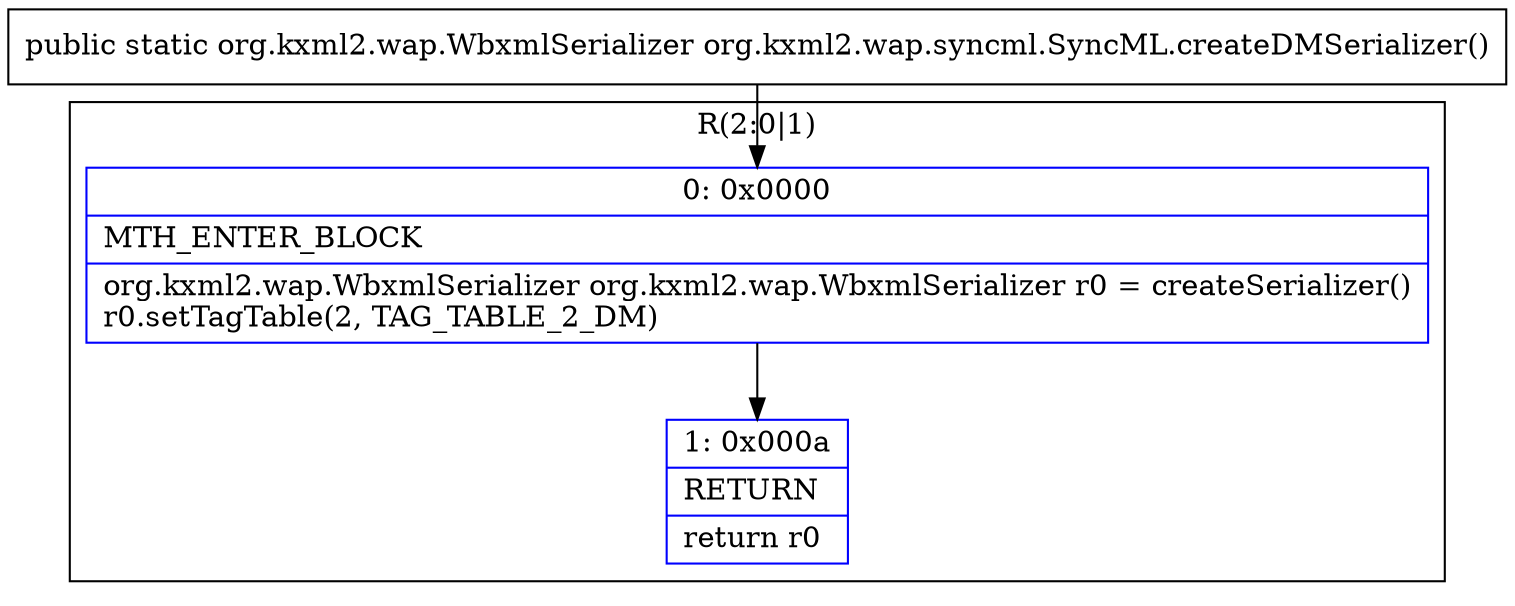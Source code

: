 digraph "CFG fororg.kxml2.wap.syncml.SyncML.createDMSerializer()Lorg\/kxml2\/wap\/WbxmlSerializer;" {
subgraph cluster_Region_148392841 {
label = "R(2:0|1)";
node [shape=record,color=blue];
Node_0 [shape=record,label="{0\:\ 0x0000|MTH_ENTER_BLOCK\l|org.kxml2.wap.WbxmlSerializer org.kxml2.wap.WbxmlSerializer r0 = createSerializer()\lr0.setTagTable(2, TAG_TABLE_2_DM)\l}"];
Node_1 [shape=record,label="{1\:\ 0x000a|RETURN\l|return r0\l}"];
}
MethodNode[shape=record,label="{public static org.kxml2.wap.WbxmlSerializer org.kxml2.wap.syncml.SyncML.createDMSerializer() }"];
MethodNode -> Node_0;
Node_0 -> Node_1;
}

